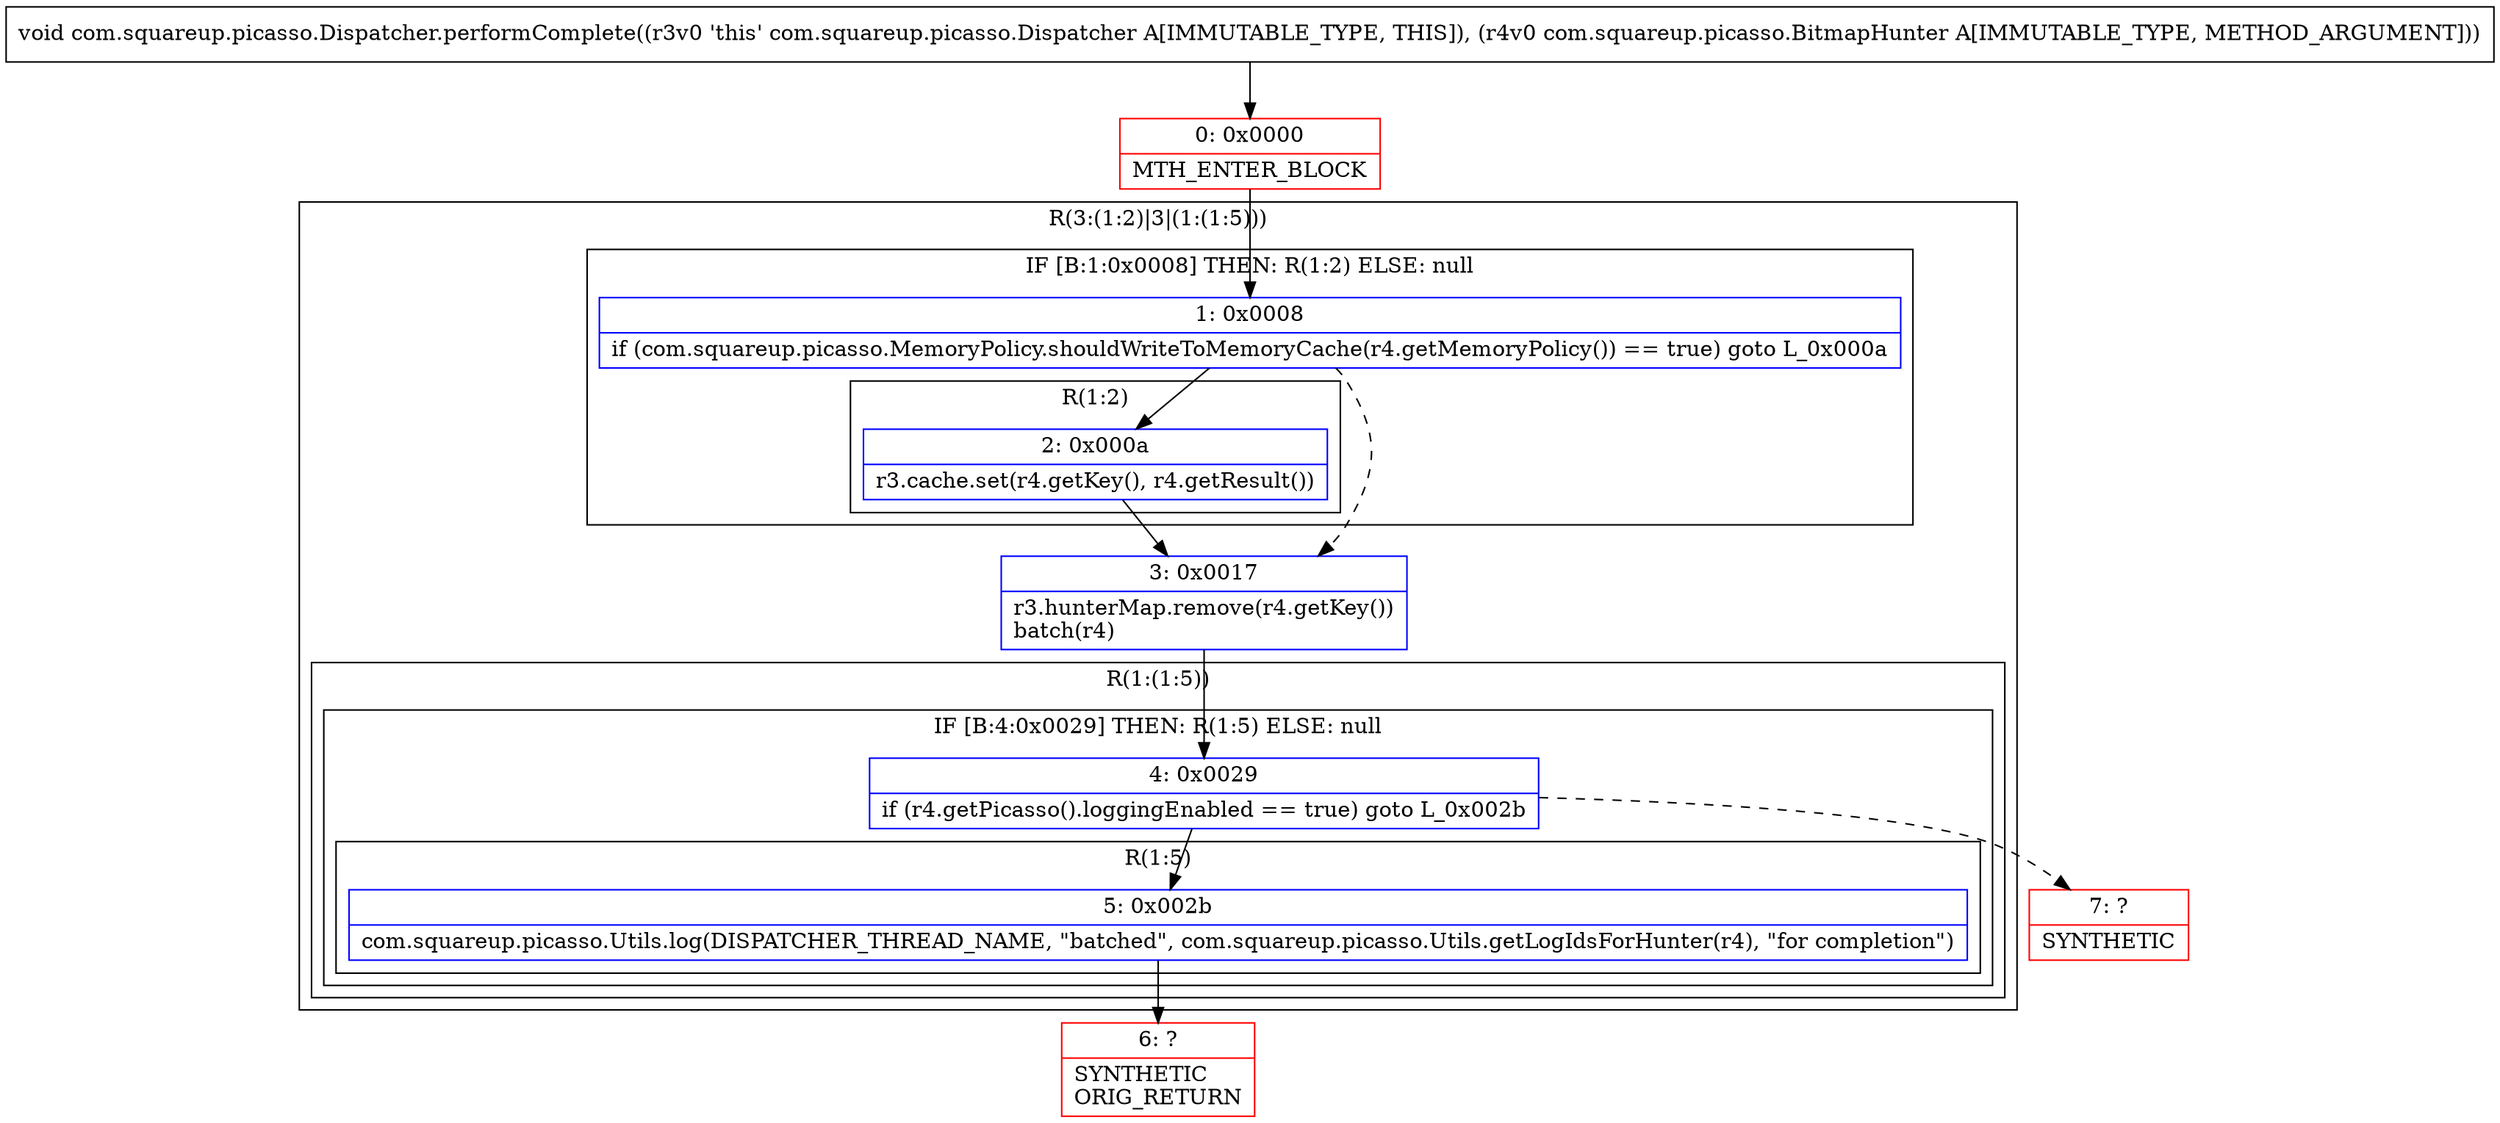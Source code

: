 digraph "CFG forcom.squareup.picasso.Dispatcher.performComplete(Lcom\/squareup\/picasso\/BitmapHunter;)V" {
subgraph cluster_Region_1498786976 {
label = "R(3:(1:2)|3|(1:(1:5)))";
node [shape=record,color=blue];
subgraph cluster_IfRegion_1158750666 {
label = "IF [B:1:0x0008] THEN: R(1:2) ELSE: null";
node [shape=record,color=blue];
Node_1 [shape=record,label="{1\:\ 0x0008|if (com.squareup.picasso.MemoryPolicy.shouldWriteToMemoryCache(r4.getMemoryPolicy()) == true) goto L_0x000a\l}"];
subgraph cluster_Region_79506923 {
label = "R(1:2)";
node [shape=record,color=blue];
Node_2 [shape=record,label="{2\:\ 0x000a|r3.cache.set(r4.getKey(), r4.getResult())\l}"];
}
}
Node_3 [shape=record,label="{3\:\ 0x0017|r3.hunterMap.remove(r4.getKey())\lbatch(r4)\l}"];
subgraph cluster_Region_2107519333 {
label = "R(1:(1:5))";
node [shape=record,color=blue];
subgraph cluster_IfRegion_165327578 {
label = "IF [B:4:0x0029] THEN: R(1:5) ELSE: null";
node [shape=record,color=blue];
Node_4 [shape=record,label="{4\:\ 0x0029|if (r4.getPicasso().loggingEnabled == true) goto L_0x002b\l}"];
subgraph cluster_Region_1158270298 {
label = "R(1:5)";
node [shape=record,color=blue];
Node_5 [shape=record,label="{5\:\ 0x002b|com.squareup.picasso.Utils.log(DISPATCHER_THREAD_NAME, \"batched\", com.squareup.picasso.Utils.getLogIdsForHunter(r4), \"for completion\")\l}"];
}
}
}
}
Node_0 [shape=record,color=red,label="{0\:\ 0x0000|MTH_ENTER_BLOCK\l}"];
Node_6 [shape=record,color=red,label="{6\:\ ?|SYNTHETIC\lORIG_RETURN\l}"];
Node_7 [shape=record,color=red,label="{7\:\ ?|SYNTHETIC\l}"];
MethodNode[shape=record,label="{void com.squareup.picasso.Dispatcher.performComplete((r3v0 'this' com.squareup.picasso.Dispatcher A[IMMUTABLE_TYPE, THIS]), (r4v0 com.squareup.picasso.BitmapHunter A[IMMUTABLE_TYPE, METHOD_ARGUMENT])) }"];
MethodNode -> Node_0;
Node_1 -> Node_2;
Node_1 -> Node_3[style=dashed];
Node_2 -> Node_3;
Node_3 -> Node_4;
Node_4 -> Node_5;
Node_4 -> Node_7[style=dashed];
Node_5 -> Node_6;
Node_0 -> Node_1;
}

